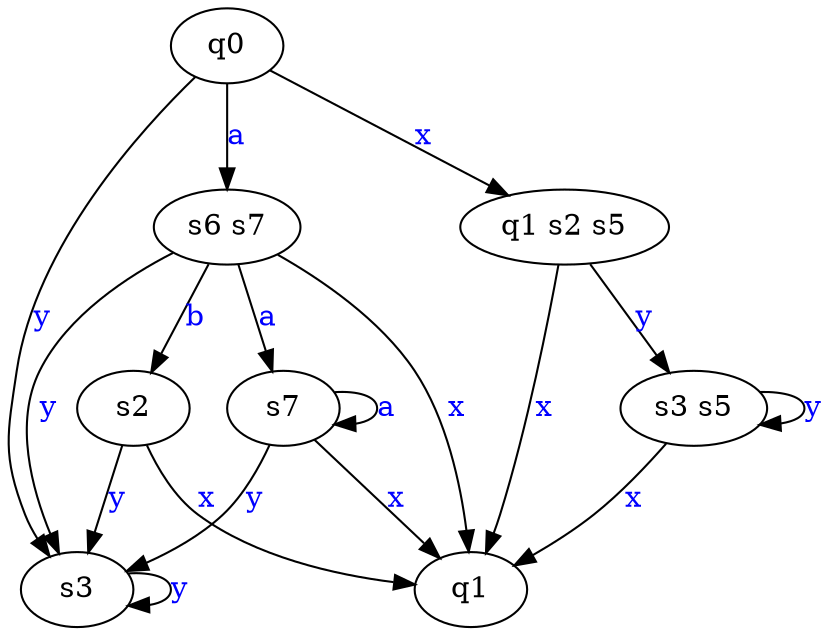 digraph G {
	q0->"s6 s7"[ label=<<font color="blue">a</font>> ];
	"s6 s7"->"s7"[ label=<<font color="blue">a</font>> ];
	"q1 s2 s5"->"s3 s5"[ label=<<font color="blue">y</font>> ];
	"s3"->"s3"[ label=<<font color="blue">y</font>> ];
	q0->"q1 s2 s5"[ label=<<font color="blue">x</font>> ];
	"s6 s7"->"s2"[ label=<<font color="blue">b</font>> ];
	"s6 s7"->"q1"[ label=<<font color="blue">x</font>> ];
	"s2"->"q1"[ label=<<font color="blue">x</font>> ];
	"s7"->"s3"[ label=<<font color="blue">y</font>> ];
	"s3 s5"->"s3 s5"[ label=<<font color="blue">y</font>> ];
	q0->"s3"[ label=<<font color="blue">y</font>> ];
	"s6 s7"->"s3"[ label=<<font color="blue">y</font>> ];
	"q1 s2 s5"->"q1"[ label=<<font color="blue">x</font>> ];
	"s2"->"s3"[ label=<<font color="blue">y</font>> ];
	"s7"->"q1"[ label=<<font color="blue">x</font>> ];
	"s7"->"s7"[ label=<<font color="blue">a</font>> ];
	"s3 s5"->"q1"[ label=<<font color="blue">x</font>> ];
	"q1 s2 s5";
	"q1";
	"s2";
	"s3 s5";
	"s3";
	"s6 s7";
	"s7";
	q0;

}
